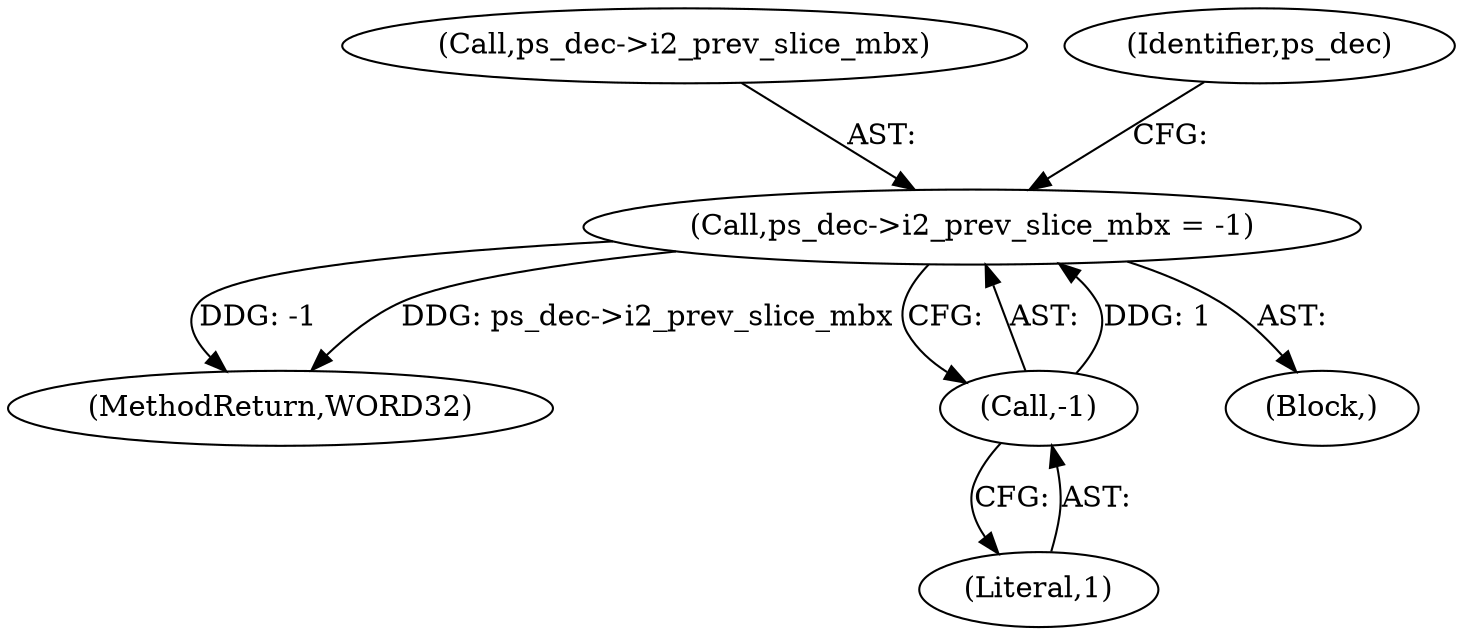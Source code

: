 digraph "0_Android_0b23c81c3dd9ec38f7e6806a3955fed1925541a0_3@pointer" {
"1001554" [label="(Call,ps_dec->i2_prev_slice_mbx = -1)"];
"1001558" [label="(Call,-1)"];
"1001555" [label="(Call,ps_dec->i2_prev_slice_mbx)"];
"1001554" [label="(Call,ps_dec->i2_prev_slice_mbx = -1)"];
"1001558" [label="(Call,-1)"];
"1001562" [label="(Identifier,ps_dec)"];
"1001559" [label="(Literal,1)"];
"1002159" [label="(MethodReturn,WORD32)"];
"1000141" [label="(Block,)"];
"1001554" -> "1000141"  [label="AST: "];
"1001554" -> "1001558"  [label="CFG: "];
"1001555" -> "1001554"  [label="AST: "];
"1001558" -> "1001554"  [label="AST: "];
"1001562" -> "1001554"  [label="CFG: "];
"1001554" -> "1002159"  [label="DDG: -1"];
"1001554" -> "1002159"  [label="DDG: ps_dec->i2_prev_slice_mbx"];
"1001558" -> "1001554"  [label="DDG: 1"];
"1001558" -> "1001559"  [label="CFG: "];
"1001559" -> "1001558"  [label="AST: "];
}

